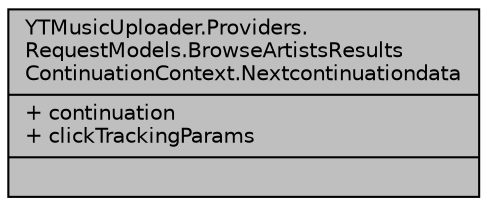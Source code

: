 digraph "YTMusicUploader.Providers.RequestModels.BrowseArtistsResultsContinuationContext.Nextcontinuationdata"
{
 // LATEX_PDF_SIZE
  edge [fontname="Helvetica",fontsize="10",labelfontname="Helvetica",labelfontsize="10"];
  node [fontname="Helvetica",fontsize="10",shape=record];
  Node1 [label="{YTMusicUploader.Providers.\lRequestModels.BrowseArtistsResults\lContinuationContext.Nextcontinuationdata\n|+ continuation\l+ clickTrackingParams\l|}",height=0.2,width=0.4,color="black", fillcolor="grey75", style="filled", fontcolor="black",tooltip=" "];
}
